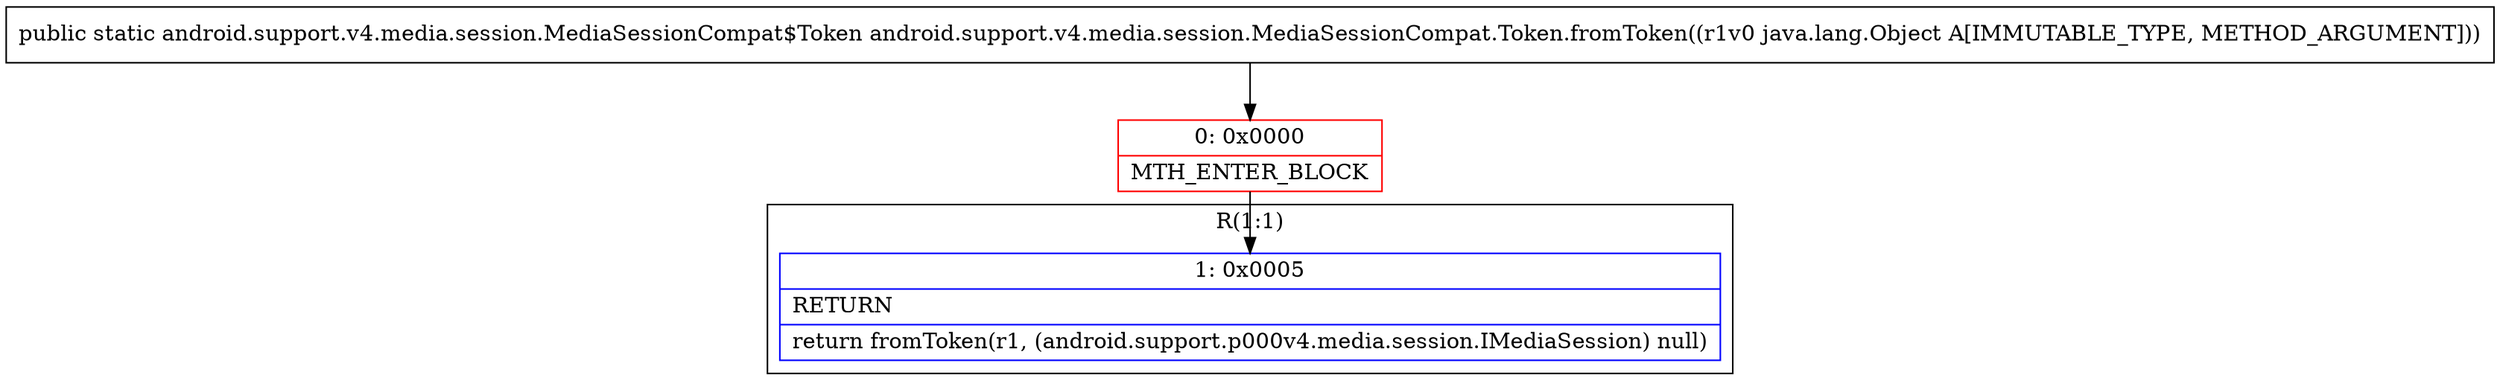 digraph "CFG forandroid.support.v4.media.session.MediaSessionCompat.Token.fromToken(Ljava\/lang\/Object;)Landroid\/support\/v4\/media\/session\/MediaSessionCompat$Token;" {
subgraph cluster_Region_1933392821 {
label = "R(1:1)";
node [shape=record,color=blue];
Node_1 [shape=record,label="{1\:\ 0x0005|RETURN\l|return fromToken(r1, (android.support.p000v4.media.session.IMediaSession) null)\l}"];
}
Node_0 [shape=record,color=red,label="{0\:\ 0x0000|MTH_ENTER_BLOCK\l}"];
MethodNode[shape=record,label="{public static android.support.v4.media.session.MediaSessionCompat$Token android.support.v4.media.session.MediaSessionCompat.Token.fromToken((r1v0 java.lang.Object A[IMMUTABLE_TYPE, METHOD_ARGUMENT])) }"];
MethodNode -> Node_0;
Node_0 -> Node_1;
}

